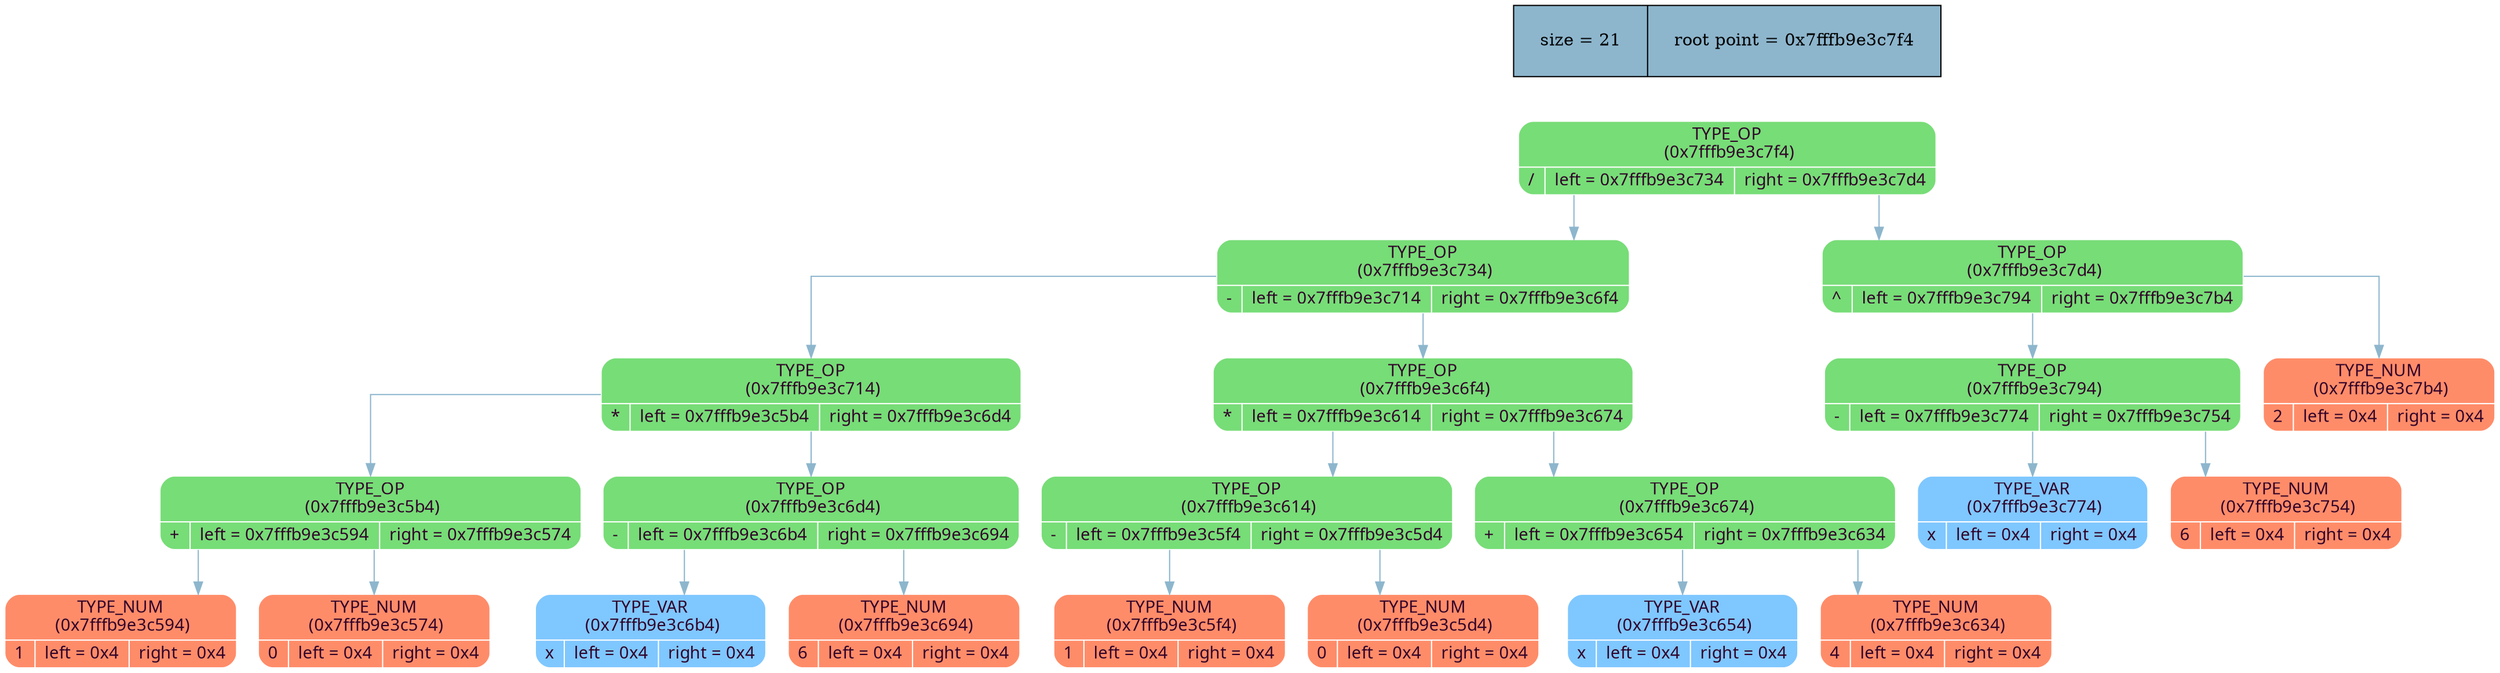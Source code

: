 digraph   
{
rankdir = ""
splines = "ortho"

node_stat [margin = "0.3*0.3", style = "filled", shape = "record", fillcolor = "#8DB6CD" label = " size = 21 | root point = 0x7fffb9e3c7f4"]
{rank = source; node_stat}

node0x7fffb9e3c7f4 [shape = "Mrecord", fillcolor = "#77DD77", style = "filled", fontcolor = "#31032A", fontname = "Calibri", color = "white", label = "{TYPE_OP\n (0x7fffb9e3c7f4)| {/ |left = 0x7fffb9e3c734 |right = 0x7fffb9e3c7d4}}"]
node0x7fffb9e3c7f4 -> node0x7fffb9e3c734 [color = "#8DB6CD", style = "", constraint = true, fillcolor = "#8DB6CD",   fontcolor = "", fontname = "Calibri", label = ""];
node0x7fffb9e3c734 [shape = "Mrecord", fillcolor = "#77DD77", style = "filled", fontcolor = "#31032A", fontname = "Calibri", color = "white", label = "{TYPE_OP\n (0x7fffb9e3c734)| {- |left = 0x7fffb9e3c714 |right = 0x7fffb9e3c6f4}}"]
node0x7fffb9e3c734 -> node0x7fffb9e3c714 [color = "#8DB6CD", style = "", constraint = true, fillcolor = "#8DB6CD",   fontcolor = "", fontname = "Calibri", label = ""];
node0x7fffb9e3c714 [shape = "Mrecord", fillcolor = "#77DD77", style = "filled", fontcolor = "#31032A", fontname = "Calibri", color = "white", label = "{TYPE_OP\n (0x7fffb9e3c714)| {* |left = 0x7fffb9e3c5b4 |right = 0x7fffb9e3c6d4}}"]
node0x7fffb9e3c714 -> node0x7fffb9e3c5b4 [color = "#8DB6CD", style = "", constraint = true, fillcolor = "#8DB6CD",   fontcolor = "", fontname = "Calibri", label = ""];
node0x7fffb9e3c5b4 [shape = "Mrecord", fillcolor = "#77DD77", style = "filled", fontcolor = "#31032A", fontname = "Calibri", color = "white", label = "{TYPE_OP\n (0x7fffb9e3c5b4)| {+ |left = 0x7fffb9e3c594 |right = 0x7fffb9e3c574}}"]
node0x7fffb9e3c5b4 -> node0x7fffb9e3c594 [color = "#8DB6CD", style = "", constraint = true, fillcolor = "#8DB6CD",   fontcolor = "", fontname = "Calibri", label = ""];
node0x7fffb9e3c594 [shape = "Mrecord", fillcolor = "#FF8C69", style = "filled", fontcolor = "#31032A", fontname = "Calibri", color = "white", label = "{TYPE_NUM\n (0x7fffb9e3c594)| {1 |left = 0x4 |right = 0x4}}"]
node0x7fffb9e3c5b4 -> node0x7fffb9e3c574 [color = "#8DB6CD", style = "", constraint = true, fillcolor = "#8DB6CD",   fontcolor = "", fontname = "Calibri", label = ""];
node0x7fffb9e3c574 [shape = "Mrecord", fillcolor = "#FF8C69", style = "filled", fontcolor = "#31032A", fontname = "Calibri", color = "white", label = "{TYPE_NUM\n (0x7fffb9e3c574)| {0 |left = 0x4 |right = 0x4}}"]
node0x7fffb9e3c714 -> node0x7fffb9e3c6d4 [color = "#8DB6CD", style = "", constraint = true, fillcolor = "#8DB6CD",   fontcolor = "", fontname = "Calibri", label = ""];
node0x7fffb9e3c6d4 [shape = "Mrecord", fillcolor = "#77DD77", style = "filled", fontcolor = "#31032A", fontname = "Calibri", color = "white", label = "{TYPE_OP\n (0x7fffb9e3c6d4)| {- |left = 0x7fffb9e3c6b4 |right = 0x7fffb9e3c694}}"]
node0x7fffb9e3c6d4 -> node0x7fffb9e3c6b4 [color = "#8DB6CD", style = "", constraint = true, fillcolor = "#8DB6CD",   fontcolor = "", fontname = "Calibri", label = ""];
node0x7fffb9e3c6b4 [shape = "Mrecord", fillcolor = "#7FC7FF", style = "filled", fontcolor = "#31032A", fontname = "Calibri", color = "white", label = "{TYPE_VAR\n (0x7fffb9e3c6b4)| {x |left = 0x4 |right = 0x4}}"]
node0x7fffb9e3c6d4 -> node0x7fffb9e3c694 [color = "#8DB6CD", style = "", constraint = true, fillcolor = "#8DB6CD",   fontcolor = "", fontname = "Calibri", label = ""];
node0x7fffb9e3c694 [shape = "Mrecord", fillcolor = "#FF8C69", style = "filled", fontcolor = "#31032A", fontname = "Calibri", color = "white", label = "{TYPE_NUM\n (0x7fffb9e3c694)| {6 |left = 0x4 |right = 0x4}}"]
node0x7fffb9e3c734 -> node0x7fffb9e3c6f4 [color = "#8DB6CD", style = "", constraint = true, fillcolor = "#8DB6CD",   fontcolor = "", fontname = "Calibri", label = ""];
node0x7fffb9e3c6f4 [shape = "Mrecord", fillcolor = "#77DD77", style = "filled", fontcolor = "#31032A", fontname = "Calibri", color = "white", label = "{TYPE_OP\n (0x7fffb9e3c6f4)| {* |left = 0x7fffb9e3c614 |right = 0x7fffb9e3c674}}"]
node0x7fffb9e3c6f4 -> node0x7fffb9e3c614 [color = "#8DB6CD", style = "", constraint = true, fillcolor = "#8DB6CD",   fontcolor = "", fontname = "Calibri", label = ""];
node0x7fffb9e3c614 [shape = "Mrecord", fillcolor = "#77DD77", style = "filled", fontcolor = "#31032A", fontname = "Calibri", color = "white", label = "{TYPE_OP\n (0x7fffb9e3c614)| {- |left = 0x7fffb9e3c5f4 |right = 0x7fffb9e3c5d4}}"]
node0x7fffb9e3c614 -> node0x7fffb9e3c5f4 [color = "#8DB6CD", style = "", constraint = true, fillcolor = "#8DB6CD",   fontcolor = "", fontname = "Calibri", label = ""];
node0x7fffb9e3c5f4 [shape = "Mrecord", fillcolor = "#FF8C69", style = "filled", fontcolor = "#31032A", fontname = "Calibri", color = "white", label = "{TYPE_NUM\n (0x7fffb9e3c5f4)| {1 |left = 0x4 |right = 0x4}}"]
node0x7fffb9e3c614 -> node0x7fffb9e3c5d4 [color = "#8DB6CD", style = "", constraint = true, fillcolor = "#8DB6CD",   fontcolor = "", fontname = "Calibri", label = ""];
node0x7fffb9e3c5d4 [shape = "Mrecord", fillcolor = "#FF8C69", style = "filled", fontcolor = "#31032A", fontname = "Calibri", color = "white", label = "{TYPE_NUM\n (0x7fffb9e3c5d4)| {0 |left = 0x4 |right = 0x4}}"]
node0x7fffb9e3c6f4 -> node0x7fffb9e3c674 [color = "#8DB6CD", style = "", constraint = true, fillcolor = "#8DB6CD",   fontcolor = "", fontname = "Calibri", label = ""];
node0x7fffb9e3c674 [shape = "Mrecord", fillcolor = "#77DD77", style = "filled", fontcolor = "#31032A", fontname = "Calibri", color = "white", label = "{TYPE_OP\n (0x7fffb9e3c674)| {+ |left = 0x7fffb9e3c654 |right = 0x7fffb9e3c634}}"]
node0x7fffb9e3c674 -> node0x7fffb9e3c654 [color = "#8DB6CD", style = "", constraint = true, fillcolor = "#8DB6CD",   fontcolor = "", fontname = "Calibri", label = ""];
node0x7fffb9e3c654 [shape = "Mrecord", fillcolor = "#7FC7FF", style = "filled", fontcolor = "#31032A", fontname = "Calibri", color = "white", label = "{TYPE_VAR\n (0x7fffb9e3c654)| {x |left = 0x4 |right = 0x4}}"]
node0x7fffb9e3c674 -> node0x7fffb9e3c634 [color = "#8DB6CD", style = "", constraint = true, fillcolor = "#8DB6CD",   fontcolor = "", fontname = "Calibri", label = ""];
node0x7fffb9e3c634 [shape = "Mrecord", fillcolor = "#FF8C69", style = "filled", fontcolor = "#31032A", fontname = "Calibri", color = "white", label = "{TYPE_NUM\n (0x7fffb9e3c634)| {4 |left = 0x4 |right = 0x4}}"]
node0x7fffb9e3c7f4 -> node0x7fffb9e3c7d4 [color = "#8DB6CD", style = "", constraint = true, fillcolor = "#8DB6CD",   fontcolor = "", fontname = "Calibri", label = ""];
node0x7fffb9e3c7d4 [shape = "Mrecord", fillcolor = "#77DD77", style = "filled", fontcolor = "#31032A", fontname = "Calibri", color = "white", label = "{TYPE_OP\n (0x7fffb9e3c7d4)| {^ |left = 0x7fffb9e3c794 |right = 0x7fffb9e3c7b4}}"]
node0x7fffb9e3c7d4 -> node0x7fffb9e3c794 [color = "#8DB6CD", style = "", constraint = true, fillcolor = "#8DB6CD",   fontcolor = "", fontname = "Calibri", label = ""];
node0x7fffb9e3c794 [shape = "Mrecord", fillcolor = "#77DD77", style = "filled", fontcolor = "#31032A", fontname = "Calibri", color = "white", label = "{TYPE_OP\n (0x7fffb9e3c794)| {- |left = 0x7fffb9e3c774 |right = 0x7fffb9e3c754}}"]
node0x7fffb9e3c794 -> node0x7fffb9e3c774 [color = "#8DB6CD", style = "", constraint = true, fillcolor = "#8DB6CD",   fontcolor = "", fontname = "Calibri", label = ""];
node0x7fffb9e3c774 [shape = "Mrecord", fillcolor = "#7FC7FF", style = "filled", fontcolor = "#31032A", fontname = "Calibri", color = "white", label = "{TYPE_VAR\n (0x7fffb9e3c774)| {x |left = 0x4 |right = 0x4}}"]
node0x7fffb9e3c794 -> node0x7fffb9e3c754 [color = "#8DB6CD", style = "", constraint = true, fillcolor = "#8DB6CD",   fontcolor = "", fontname = "Calibri", label = ""];
node0x7fffb9e3c754 [shape = "Mrecord", fillcolor = "#FF8C69", style = "filled", fontcolor = "#31032A", fontname = "Calibri", color = "white", label = "{TYPE_NUM\n (0x7fffb9e3c754)| {6 |left = 0x4 |right = 0x4}}"]
node0x7fffb9e3c7d4 -> node0x7fffb9e3c7b4 [color = "#8DB6CD", style = "", constraint = true, fillcolor = "#8DB6CD",   fontcolor = "", fontname = "Calibri", label = ""];
node0x7fffb9e3c7b4 [shape = "Mrecord", fillcolor = "#FF8C69", style = "filled", fontcolor = "#31032A", fontname = "Calibri", color = "white", label = "{TYPE_NUM\n (0x7fffb9e3c7b4)| {2 |left = 0x4 |right = 0x4}}"]
}
